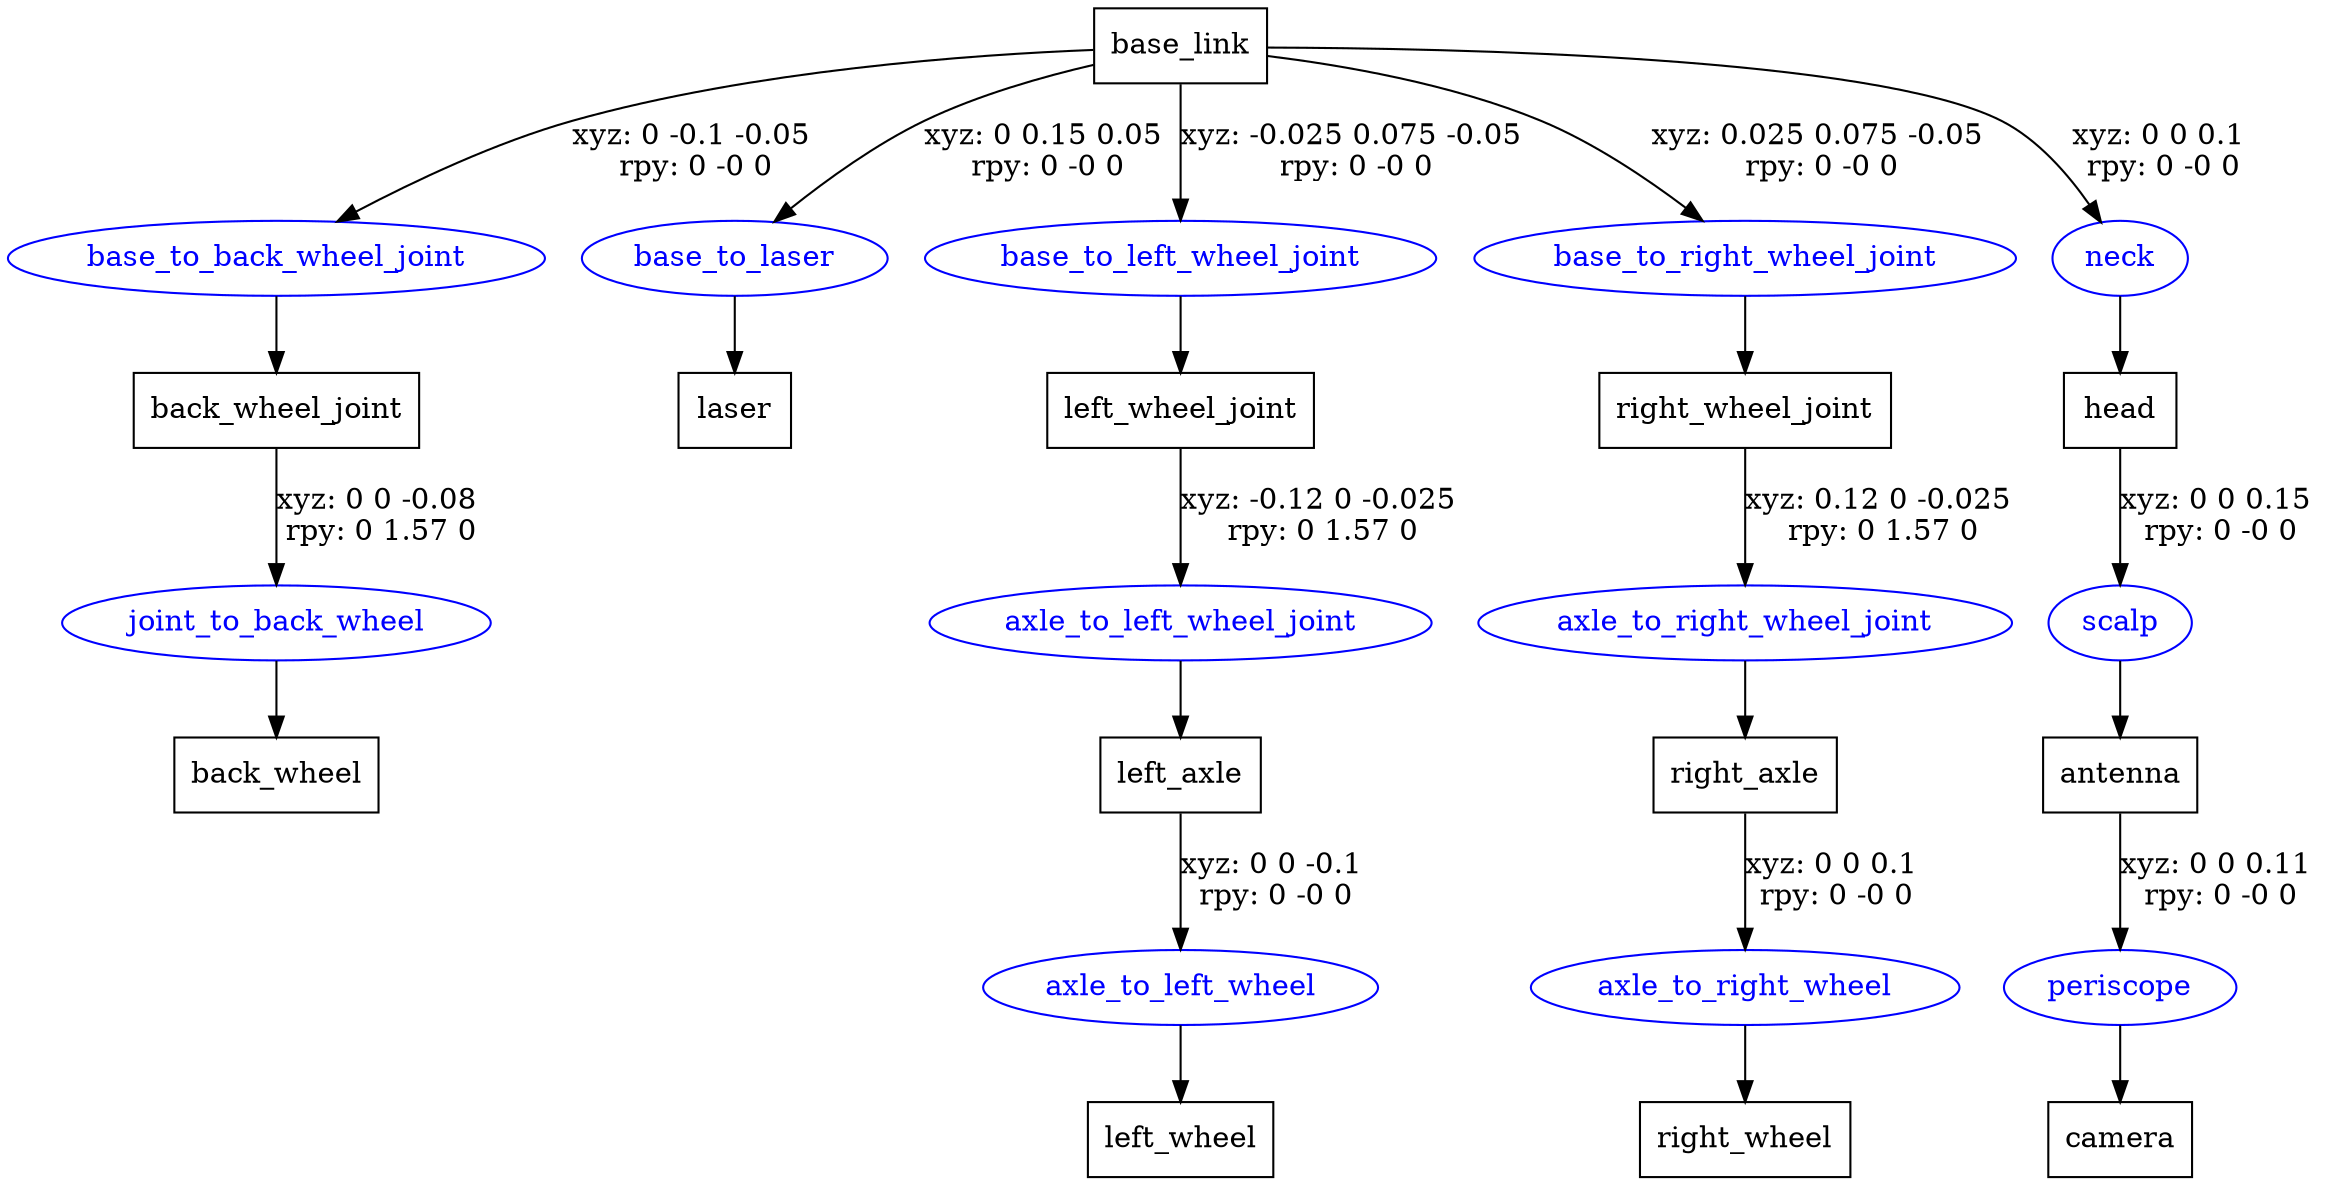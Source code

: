 digraph G {
node [shape=box];
"base_link" [label="base_link"];
"back_wheel_joint" [label="back_wheel_joint"];
"back_wheel" [label="back_wheel"];
"laser" [label="laser"];
"left_wheel_joint" [label="left_wheel_joint"];
"left_axle" [label="left_axle"];
"left_wheel" [label="left_wheel"];
"right_wheel_joint" [label="right_wheel_joint"];
"right_axle" [label="right_axle"];
"right_wheel" [label="right_wheel"];
"head" [label="head"];
"antenna" [label="antenna"];
"camera" [label="camera"];
node [shape=ellipse, color=blue, fontcolor=blue];
"base_link" -> "base_to_back_wheel_joint" [label="xyz: 0 -0.1 -0.05 \nrpy: 0 -0 0"]
"base_to_back_wheel_joint" -> "back_wheel_joint"
"back_wheel_joint" -> "joint_to_back_wheel" [label="xyz: 0 0 -0.08 \nrpy: 0 1.57 0"]
"joint_to_back_wheel" -> "back_wheel"
"base_link" -> "base_to_laser" [label="xyz: 0 0.15 0.05 \nrpy: 0 -0 0"]
"base_to_laser" -> "laser"
"base_link" -> "base_to_left_wheel_joint" [label="xyz: -0.025 0.075 -0.05 \nrpy: 0 -0 0"]
"base_to_left_wheel_joint" -> "left_wheel_joint"
"left_wheel_joint" -> "axle_to_left_wheel_joint" [label="xyz: -0.12 0 -0.025 \nrpy: 0 1.57 0"]
"axle_to_left_wheel_joint" -> "left_axle"
"left_axle" -> "axle_to_left_wheel" [label="xyz: 0 0 -0.1 \nrpy: 0 -0 0"]
"axle_to_left_wheel" -> "left_wheel"
"base_link" -> "base_to_right_wheel_joint" [label="xyz: 0.025 0.075 -0.05 \nrpy: 0 -0 0"]
"base_to_right_wheel_joint" -> "right_wheel_joint"
"right_wheel_joint" -> "axle_to_right_wheel_joint" [label="xyz: 0.12 0 -0.025 \nrpy: 0 1.57 0"]
"axle_to_right_wheel_joint" -> "right_axle"
"right_axle" -> "axle_to_right_wheel" [label="xyz: 0 0 0.1 \nrpy: 0 -0 0"]
"axle_to_right_wheel" -> "right_wheel"
"base_link" -> "neck" [label="xyz: 0 0 0.1 \nrpy: 0 -0 0"]
"neck" -> "head"
"head" -> "scalp" [label="xyz: 0 0 0.15 \nrpy: 0 -0 0"]
"scalp" -> "antenna"
"antenna" -> "periscope" [label="xyz: 0 0 0.11 \nrpy: 0 -0 0"]
"periscope" -> "camera"
}

